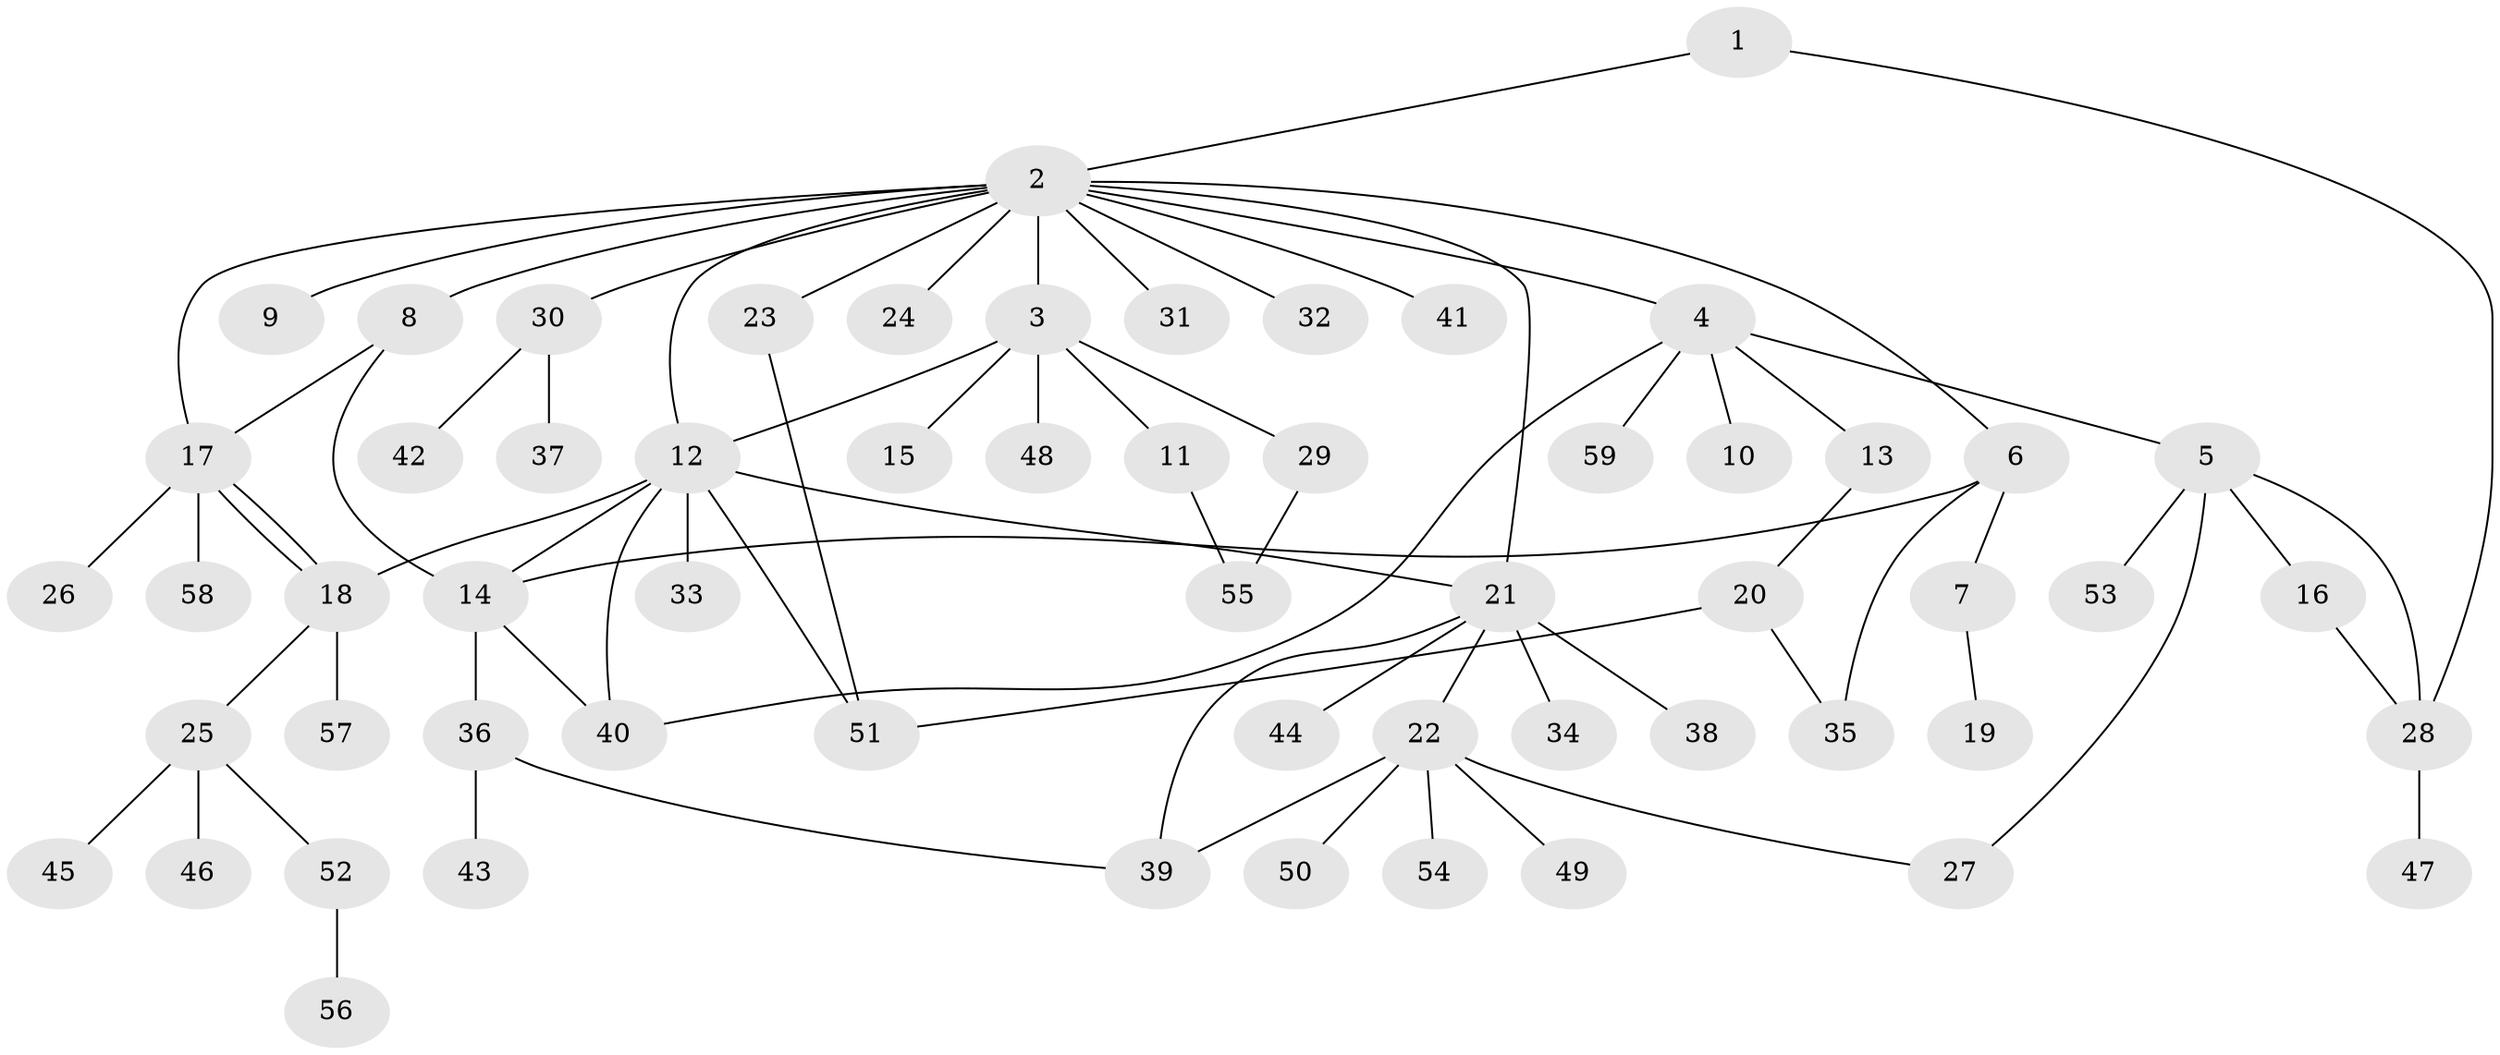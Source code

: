 // coarse degree distribution, {2: 0.16666666666666666, 14: 0.023809523809523808, 5: 0.09523809523809523, 6: 0.047619047619047616, 3: 0.11904761904761904, 4: 0.07142857142857142, 1: 0.4523809523809524, 8: 0.023809523809523808}
// Generated by graph-tools (version 1.1) at 2025/41/03/06/25 10:41:46]
// undirected, 59 vertices, 76 edges
graph export_dot {
graph [start="1"]
  node [color=gray90,style=filled];
  1;
  2;
  3;
  4;
  5;
  6;
  7;
  8;
  9;
  10;
  11;
  12;
  13;
  14;
  15;
  16;
  17;
  18;
  19;
  20;
  21;
  22;
  23;
  24;
  25;
  26;
  27;
  28;
  29;
  30;
  31;
  32;
  33;
  34;
  35;
  36;
  37;
  38;
  39;
  40;
  41;
  42;
  43;
  44;
  45;
  46;
  47;
  48;
  49;
  50;
  51;
  52;
  53;
  54;
  55;
  56;
  57;
  58;
  59;
  1 -- 2;
  1 -- 28;
  2 -- 3;
  2 -- 4;
  2 -- 6;
  2 -- 8;
  2 -- 9;
  2 -- 12;
  2 -- 17;
  2 -- 21;
  2 -- 23;
  2 -- 24;
  2 -- 30;
  2 -- 31;
  2 -- 32;
  2 -- 41;
  3 -- 11;
  3 -- 12;
  3 -- 15;
  3 -- 29;
  3 -- 48;
  4 -- 5;
  4 -- 10;
  4 -- 13;
  4 -- 40;
  4 -- 59;
  5 -- 16;
  5 -- 27;
  5 -- 28;
  5 -- 53;
  6 -- 7;
  6 -- 14;
  6 -- 35;
  7 -- 19;
  8 -- 14;
  8 -- 17;
  11 -- 55;
  12 -- 14;
  12 -- 18;
  12 -- 21;
  12 -- 33;
  12 -- 40;
  12 -- 51;
  13 -- 20;
  14 -- 36;
  14 -- 40;
  16 -- 28;
  17 -- 18;
  17 -- 18;
  17 -- 26;
  17 -- 58;
  18 -- 25;
  18 -- 57;
  20 -- 35;
  20 -- 51;
  21 -- 22;
  21 -- 34;
  21 -- 38;
  21 -- 39;
  21 -- 44;
  22 -- 27;
  22 -- 39;
  22 -- 49;
  22 -- 50;
  22 -- 54;
  23 -- 51;
  25 -- 45;
  25 -- 46;
  25 -- 52;
  28 -- 47;
  29 -- 55;
  30 -- 37;
  30 -- 42;
  36 -- 39;
  36 -- 43;
  52 -- 56;
}
